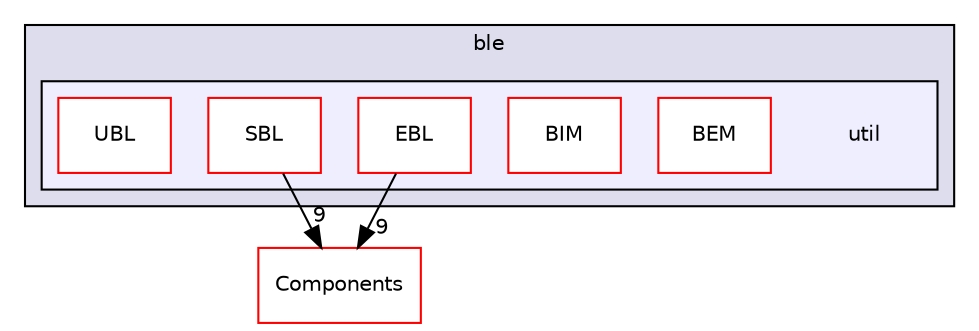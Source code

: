 digraph "C:/Work.git/ble/BLE-CC254x-1.4.0/Projects/ble/util" {
  compound=true
  node [ fontsize="10", fontname="Helvetica"];
  edge [ labelfontsize="10", labelfontname="Helvetica"];
  subgraph clusterdir_116175837578d417cf55547b959ccd07 {
    graph [ bgcolor="#ddddee", pencolor="black", label="ble" fontname="Helvetica", fontsize="10", URL="dir_116175837578d417cf55547b959ccd07.html"]
  subgraph clusterdir_83985fde96a2a17057efe1016f3e7112 {
    graph [ bgcolor="#eeeeff", pencolor="black", label="" URL="dir_83985fde96a2a17057efe1016f3e7112.html"];
    dir_83985fde96a2a17057efe1016f3e7112 [shape=plaintext label="util"];
    dir_4afee227a0d3391f1baac6e5d3e864d7 [shape=box label="BEM" color="red" fillcolor="white" style="filled" URL="dir_4afee227a0d3391f1baac6e5d3e864d7.html"];
    dir_880216989bf8f4d2a1b0ca5dab9f5ebb [shape=box label="BIM" color="red" fillcolor="white" style="filled" URL="dir_880216989bf8f4d2a1b0ca5dab9f5ebb.html"];
    dir_e1d4f7a8d59b09bd0b3440075311b460 [shape=box label="EBL" color="red" fillcolor="white" style="filled" URL="dir_e1d4f7a8d59b09bd0b3440075311b460.html"];
    dir_6bf6fac38c33e2afd6447cd46b2fd6df [shape=box label="SBL" color="red" fillcolor="white" style="filled" URL="dir_6bf6fac38c33e2afd6447cd46b2fd6df.html"];
    dir_66a966f50baafb5b503b3917d7be9320 [shape=box label="UBL" color="red" fillcolor="white" style="filled" URL="dir_66a966f50baafb5b503b3917d7be9320.html"];
  }
  }
  dir_7a2b63247ca617f0e1ef727740be8a23 [shape=box label="Components" fillcolor="white" style="filled" color="red" URL="dir_7a2b63247ca617f0e1ef727740be8a23.html"];
  dir_e1d4f7a8d59b09bd0b3440075311b460->dir_7a2b63247ca617f0e1ef727740be8a23 [headlabel="9", labeldistance=1.5 headhref="dir_000074_000001.html"];
  dir_6bf6fac38c33e2afd6447cd46b2fd6df->dir_7a2b63247ca617f0e1ef727740be8a23 [headlabel="9", labeldistance=1.5 headhref="dir_000076_000001.html"];
}
